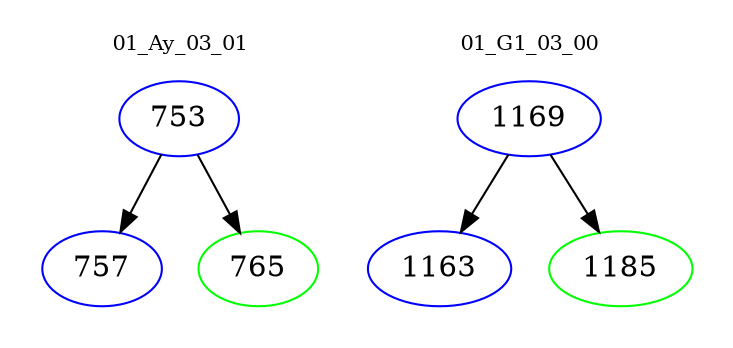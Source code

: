 digraph{
subgraph cluster_0 {
color = white
label = "01_Ay_03_01";
fontsize=10;
T0_753 [label="753", color="blue"]
T0_753 -> T0_757 [color="black"]
T0_757 [label="757", color="blue"]
T0_753 -> T0_765 [color="black"]
T0_765 [label="765", color="green"]
}
subgraph cluster_1 {
color = white
label = "01_G1_03_00";
fontsize=10;
T1_1169 [label="1169", color="blue"]
T1_1169 -> T1_1163 [color="black"]
T1_1163 [label="1163", color="blue"]
T1_1169 -> T1_1185 [color="black"]
T1_1185 [label="1185", color="green"]
}
}

